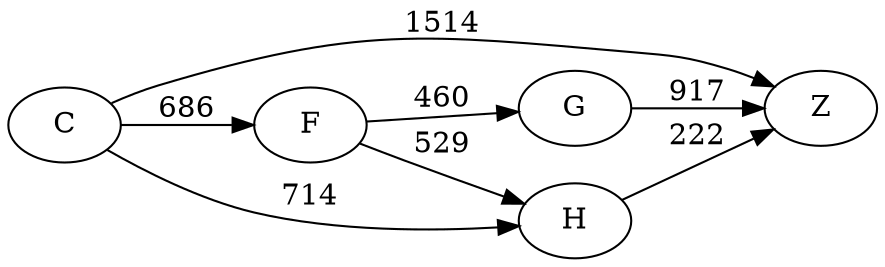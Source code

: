 digraph G {
	rankdir=LR size="8,5"
	C
	Z
	C -> Z [label=1514]
	C
	F
	C -> F [label=686]
	C
	H
	C -> H [label=714]
	F
	G
	F -> G [label=460]
	F
	H
	F -> H [label=529]
	G
	Z
	G -> Z [label=917]
	H
	Z
	H -> Z [label=222]
}
